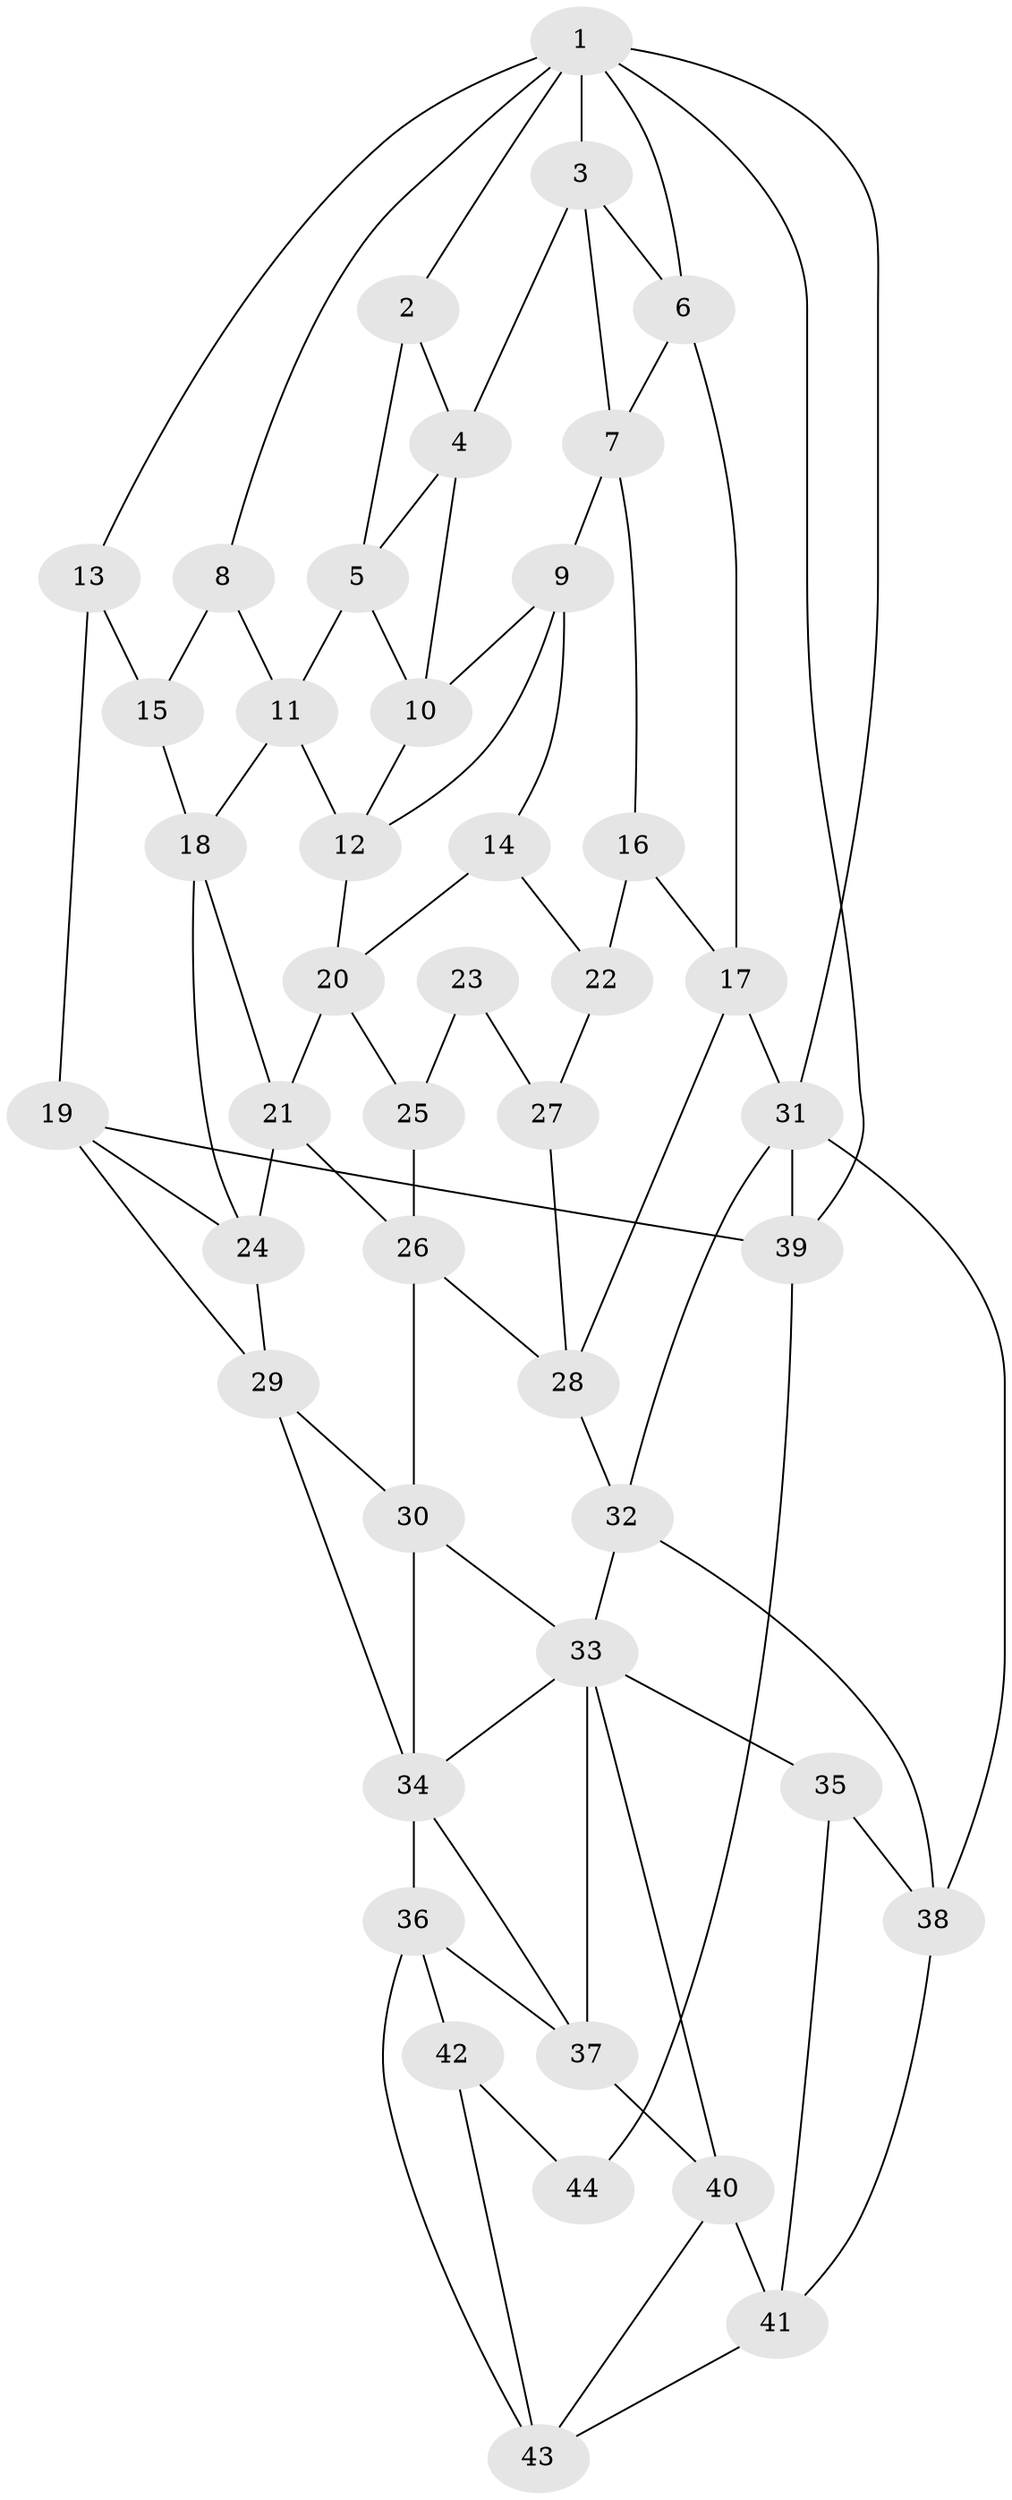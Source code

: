 // original degree distribution, {3: 0.022727272727272728, 5: 0.38636363636363635, 6: 0.2840909090909091, 4: 0.3068181818181818}
// Generated by graph-tools (version 1.1) at 2025/27/03/09/25 03:27:08]
// undirected, 44 vertices, 84 edges
graph export_dot {
graph [start="1"]
  node [color=gray90,style=filled];
  1;
  2;
  3;
  4;
  5;
  6;
  7;
  8;
  9;
  10;
  11;
  12;
  13;
  14;
  15;
  16;
  17;
  18;
  19;
  20;
  21;
  22;
  23;
  24;
  25;
  26;
  27;
  28;
  29;
  30;
  31;
  32;
  33;
  34;
  35;
  36;
  37;
  38;
  39;
  40;
  41;
  42;
  43;
  44;
  1 -- 2 [weight=1.0];
  1 -- 3 [weight=1.0];
  1 -- 6 [weight=1.0];
  1 -- 8 [weight=1.0];
  1 -- 13 [weight=1.0];
  1 -- 31 [weight=1.0];
  1 -- 39 [weight=1.0];
  2 -- 4 [weight=1.0];
  2 -- 5 [weight=1.0];
  3 -- 4 [weight=1.0];
  3 -- 6 [weight=1.0];
  3 -- 7 [weight=1.0];
  4 -- 5 [weight=1.0];
  4 -- 10 [weight=1.0];
  5 -- 10 [weight=1.0];
  5 -- 11 [weight=1.0];
  6 -- 7 [weight=1.0];
  6 -- 17 [weight=1.0];
  7 -- 9 [weight=1.0];
  7 -- 16 [weight=1.0];
  8 -- 11 [weight=1.0];
  8 -- 15 [weight=2.0];
  9 -- 10 [weight=1.0];
  9 -- 12 [weight=1.0];
  9 -- 14 [weight=1.0];
  10 -- 12 [weight=1.0];
  11 -- 12 [weight=1.0];
  11 -- 18 [weight=1.0];
  12 -- 20 [weight=1.0];
  13 -- 15 [weight=1.0];
  13 -- 19 [weight=1.0];
  14 -- 20 [weight=1.0];
  14 -- 22 [weight=1.0];
  15 -- 18 [weight=1.0];
  16 -- 17 [weight=1.0];
  16 -- 22 [weight=1.0];
  17 -- 28 [weight=1.0];
  17 -- 31 [weight=1.0];
  18 -- 21 [weight=1.0];
  18 -- 24 [weight=1.0];
  19 -- 24 [weight=1.0];
  19 -- 29 [weight=1.0];
  19 -- 39 [weight=1.0];
  20 -- 21 [weight=1.0];
  20 -- 25 [weight=1.0];
  21 -- 24 [weight=1.0];
  21 -- 26 [weight=1.0];
  22 -- 27 [weight=2.0];
  23 -- 25 [weight=2.0];
  23 -- 27 [weight=1.0];
  24 -- 29 [weight=1.0];
  25 -- 26 [weight=1.0];
  26 -- 28 [weight=1.0];
  26 -- 30 [weight=1.0];
  27 -- 28 [weight=1.0];
  28 -- 32 [weight=1.0];
  29 -- 30 [weight=1.0];
  29 -- 34 [weight=1.0];
  30 -- 33 [weight=1.0];
  30 -- 34 [weight=1.0];
  31 -- 32 [weight=1.0];
  31 -- 38 [weight=1.0];
  31 -- 39 [weight=1.0];
  32 -- 33 [weight=1.0];
  32 -- 38 [weight=1.0];
  33 -- 34 [weight=1.0];
  33 -- 35 [weight=1.0];
  33 -- 37 [weight=1.0];
  33 -- 40 [weight=1.0];
  34 -- 36 [weight=1.0];
  34 -- 37 [weight=1.0];
  35 -- 38 [weight=1.0];
  35 -- 41 [weight=1.0];
  36 -- 37 [weight=1.0];
  36 -- 42 [weight=1.0];
  36 -- 43 [weight=1.0];
  37 -- 40 [weight=1.0];
  38 -- 41 [weight=1.0];
  39 -- 44 [weight=2.0];
  40 -- 41 [weight=1.0];
  40 -- 43 [weight=1.0];
  41 -- 43 [weight=1.0];
  42 -- 43 [weight=1.0];
  42 -- 44 [weight=2.0];
}
